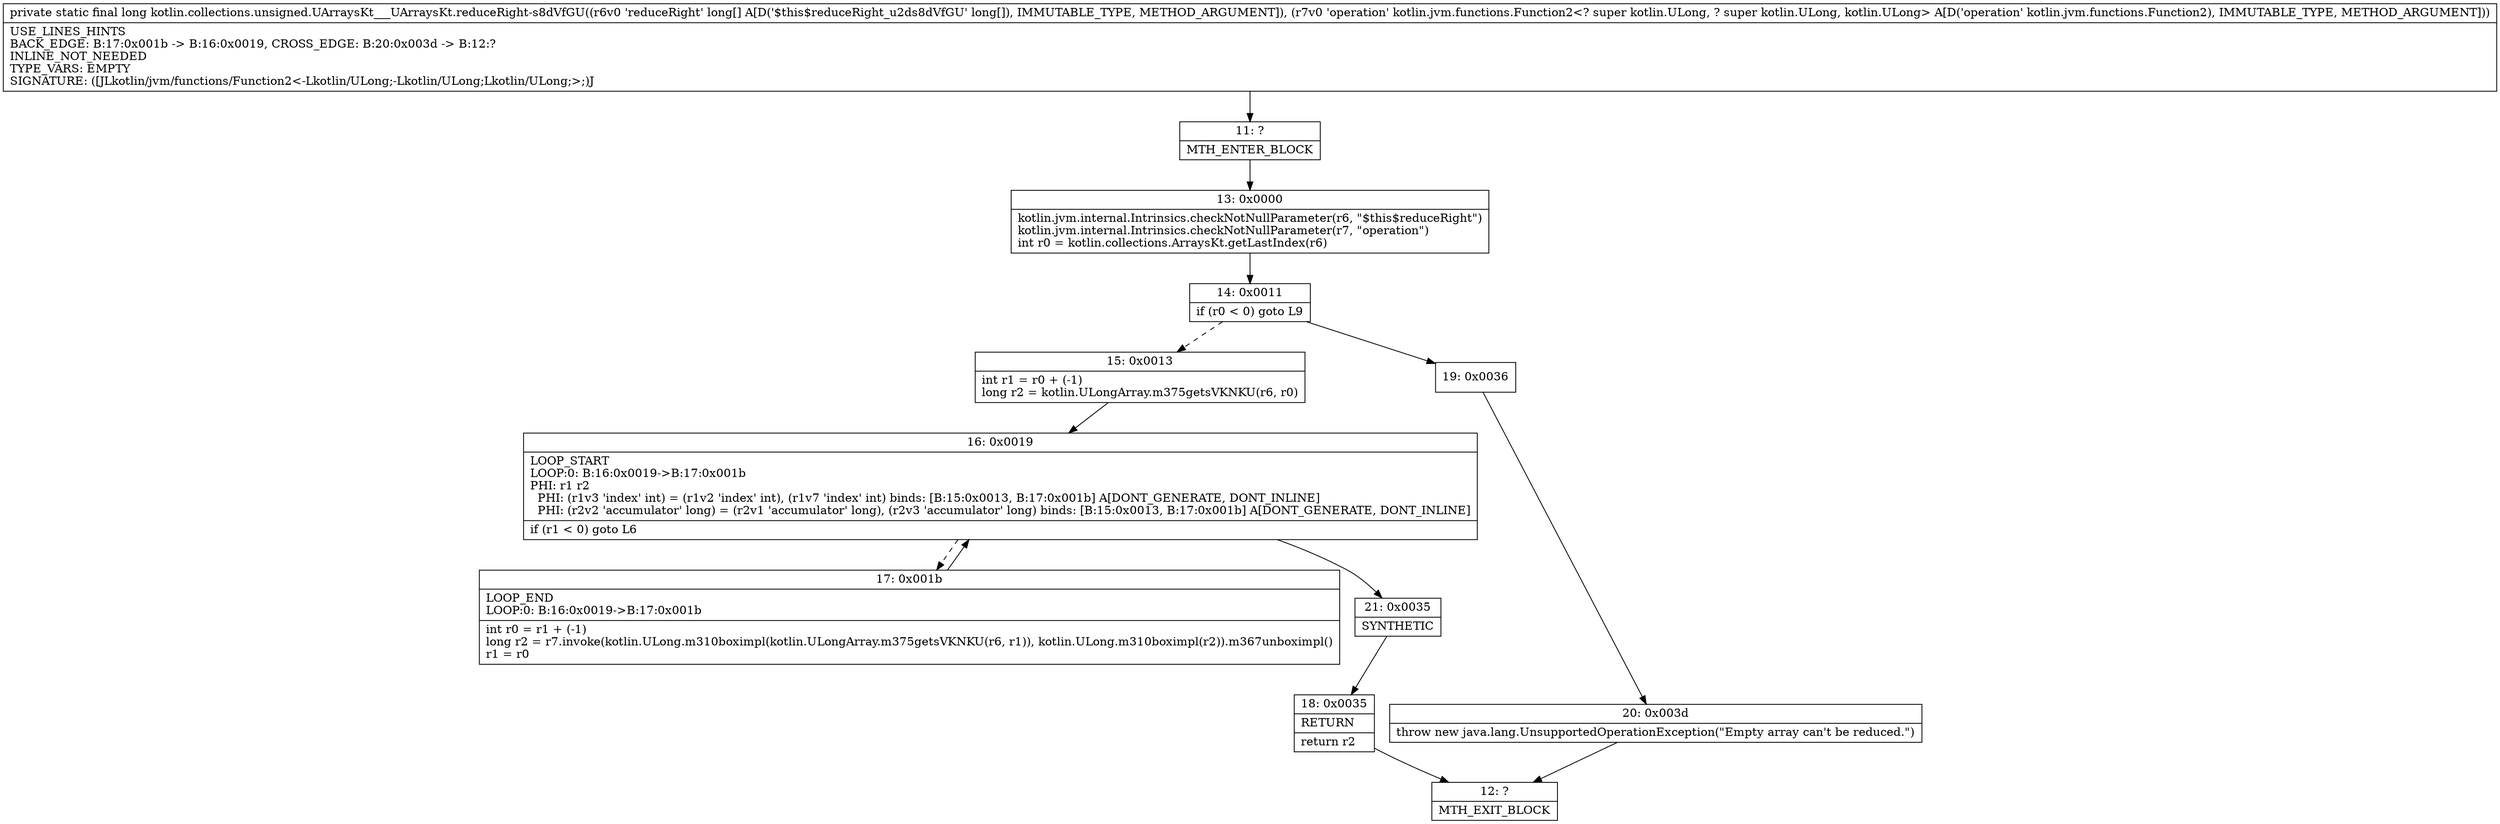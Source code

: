 digraph "CFG forkotlin.collections.unsigned.UArraysKt___UArraysKt.reduceRight\-s8dVfGU([JLkotlin\/jvm\/functions\/Function2;)J" {
Node_11 [shape=record,label="{11\:\ ?|MTH_ENTER_BLOCK\l}"];
Node_13 [shape=record,label="{13\:\ 0x0000|kotlin.jvm.internal.Intrinsics.checkNotNullParameter(r6, \"$this$reduceRight\")\lkotlin.jvm.internal.Intrinsics.checkNotNullParameter(r7, \"operation\")\lint r0 = kotlin.collections.ArraysKt.getLastIndex(r6)\l}"];
Node_14 [shape=record,label="{14\:\ 0x0011|if (r0 \< 0) goto L9\l}"];
Node_15 [shape=record,label="{15\:\ 0x0013|int r1 = r0 + (\-1)\llong r2 = kotlin.ULongArray.m375getsVKNKU(r6, r0)\l}"];
Node_16 [shape=record,label="{16\:\ 0x0019|LOOP_START\lLOOP:0: B:16:0x0019\-\>B:17:0x001b\lPHI: r1 r2 \l  PHI: (r1v3 'index' int) = (r1v2 'index' int), (r1v7 'index' int) binds: [B:15:0x0013, B:17:0x001b] A[DONT_GENERATE, DONT_INLINE]\l  PHI: (r2v2 'accumulator' long) = (r2v1 'accumulator' long), (r2v3 'accumulator' long) binds: [B:15:0x0013, B:17:0x001b] A[DONT_GENERATE, DONT_INLINE]\l|if (r1 \< 0) goto L6\l}"];
Node_17 [shape=record,label="{17\:\ 0x001b|LOOP_END\lLOOP:0: B:16:0x0019\-\>B:17:0x001b\l|int r0 = r1 + (\-1)\llong r2 = r7.invoke(kotlin.ULong.m310boximpl(kotlin.ULongArray.m375getsVKNKU(r6, r1)), kotlin.ULong.m310boximpl(r2)).m367unboximpl()\lr1 = r0\l}"];
Node_21 [shape=record,label="{21\:\ 0x0035|SYNTHETIC\l}"];
Node_18 [shape=record,label="{18\:\ 0x0035|RETURN\l|return r2\l}"];
Node_12 [shape=record,label="{12\:\ ?|MTH_EXIT_BLOCK\l}"];
Node_19 [shape=record,label="{19\:\ 0x0036}"];
Node_20 [shape=record,label="{20\:\ 0x003d|throw new java.lang.UnsupportedOperationException(\"Empty array can't be reduced.\")\l}"];
MethodNode[shape=record,label="{private static final long kotlin.collections.unsigned.UArraysKt___UArraysKt.reduceRight\-s8dVfGU((r6v0 'reduceRight' long[] A[D('$this$reduceRight_u2ds8dVfGU' long[]), IMMUTABLE_TYPE, METHOD_ARGUMENT]), (r7v0 'operation' kotlin.jvm.functions.Function2\<? super kotlin.ULong, ? super kotlin.ULong, kotlin.ULong\> A[D('operation' kotlin.jvm.functions.Function2), IMMUTABLE_TYPE, METHOD_ARGUMENT]))  | USE_LINES_HINTS\lBACK_EDGE: B:17:0x001b \-\> B:16:0x0019, CROSS_EDGE: B:20:0x003d \-\> B:12:?\lINLINE_NOT_NEEDED\lTYPE_VARS: EMPTY\lSIGNATURE: ([JLkotlin\/jvm\/functions\/Function2\<\-Lkotlin\/ULong;\-Lkotlin\/ULong;Lkotlin\/ULong;\>;)J\l}"];
MethodNode -> Node_11;Node_11 -> Node_13;
Node_13 -> Node_14;
Node_14 -> Node_15[style=dashed];
Node_14 -> Node_19;
Node_15 -> Node_16;
Node_16 -> Node_17[style=dashed];
Node_16 -> Node_21;
Node_17 -> Node_16;
Node_21 -> Node_18;
Node_18 -> Node_12;
Node_19 -> Node_20;
Node_20 -> Node_12;
}

